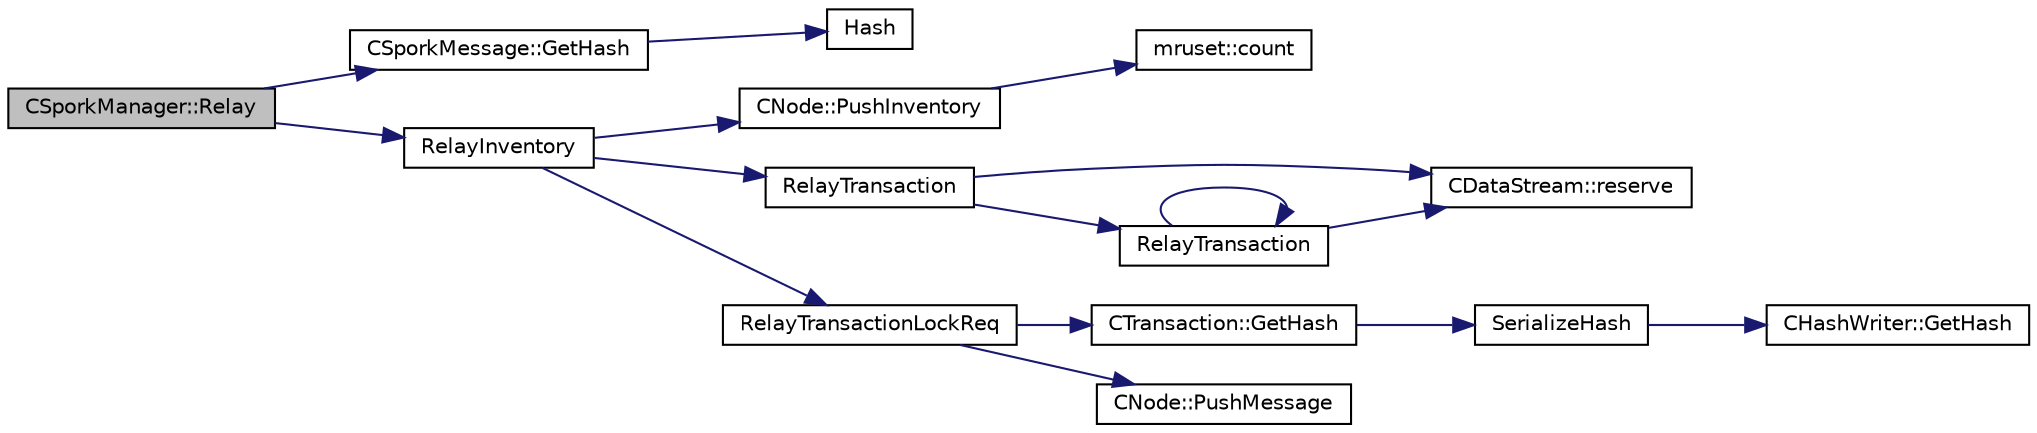 digraph "CSporkManager::Relay"
{
  edge [fontname="Helvetica",fontsize="10",labelfontname="Helvetica",labelfontsize="10"];
  node [fontname="Helvetica",fontsize="10",shape=record];
  rankdir="LR";
  Node207 [label="CSporkManager::Relay",height=0.2,width=0.4,color="black", fillcolor="grey75", style="filled", fontcolor="black"];
  Node207 -> Node208 [color="midnightblue",fontsize="10",style="solid",fontname="Helvetica"];
  Node208 [label="CSporkMessage::GetHash",height=0.2,width=0.4,color="black", fillcolor="white", style="filled",URL="$de/d81/class_c_spork_message.html#aa71d5976465a8edb3f11901b14b9df65"];
  Node208 -> Node209 [color="midnightblue",fontsize="10",style="solid",fontname="Helvetica"];
  Node209 [label="Hash",height=0.2,width=0.4,color="black", fillcolor="white", style="filled",URL="$db/dfb/hash_8h.html#ab3f6c437460137530d86e09c2c102e99"];
  Node207 -> Node210 [color="midnightblue",fontsize="10",style="solid",fontname="Helvetica"];
  Node210 [label="RelayInventory",height=0.2,width=0.4,color="black", fillcolor="white", style="filled",URL="$d7/d97/net_8h.html#a8efddffaa3931e6bafecaac5e0605d1b"];
  Node210 -> Node211 [color="midnightblue",fontsize="10",style="solid",fontname="Helvetica"];
  Node211 [label="CNode::PushInventory",height=0.2,width=0.4,color="black", fillcolor="white", style="filled",URL="$d1/d64/class_c_node.html#a7cef2333aa8776127a7e7fcab659eb6a"];
  Node211 -> Node212 [color="midnightblue",fontsize="10",style="solid",fontname="Helvetica"];
  Node212 [label="mruset::count",height=0.2,width=0.4,color="black", fillcolor="white", style="filled",URL="$d6/d19/classmruset.html#aff65b732aed809fb84542e1136321a24"];
  Node210 -> Node213 [color="midnightblue",fontsize="10",style="solid",fontname="Helvetica"];
  Node213 [label="RelayTransaction",height=0.2,width=0.4,color="black", fillcolor="white", style="filled",URL="$d7/d97/net_8h.html#abe329205a15b55df86608f5f1964bdb1"];
  Node213 -> Node214 [color="midnightblue",fontsize="10",style="solid",fontname="Helvetica"];
  Node214 [label="CDataStream::reserve",height=0.2,width=0.4,color="black", fillcolor="white", style="filled",URL="$d5/d41/class_c_data_stream.html#a5542e71bd7af2ab7cd7be0f381d39cb5"];
  Node213 -> Node215 [color="midnightblue",fontsize="10",style="solid",fontname="Helvetica"];
  Node215 [label="RelayTransaction",height=0.2,width=0.4,color="black", fillcolor="white", style="filled",URL="$dd/d84/net_8cpp.html#abe329205a15b55df86608f5f1964bdb1"];
  Node215 -> Node214 [color="midnightblue",fontsize="10",style="solid",fontname="Helvetica"];
  Node215 -> Node215 [color="midnightblue",fontsize="10",style="solid",fontname="Helvetica"];
  Node210 -> Node216 [color="midnightblue",fontsize="10",style="solid",fontname="Helvetica"];
  Node216 [label="RelayTransactionLockReq",height=0.2,width=0.4,color="black", fillcolor="white", style="filled",URL="$d7/d97/net_8h.html#a83d330c7d36395aa1a22d4aebddaf499"];
  Node216 -> Node217 [color="midnightblue",fontsize="10",style="solid",fontname="Helvetica"];
  Node217 [label="CTransaction::GetHash",height=0.2,width=0.4,color="black", fillcolor="white", style="filled",URL="$df/d43/class_c_transaction.html#a0b46d80e82ca324e82c2ce3fc1492bfa"];
  Node217 -> Node218 [color="midnightblue",fontsize="10",style="solid",fontname="Helvetica"];
  Node218 [label="SerializeHash",height=0.2,width=0.4,color="black", fillcolor="white", style="filled",URL="$db/dfb/hash_8h.html#a6de694e43f17c62025c6883965b65e63"];
  Node218 -> Node219 [color="midnightblue",fontsize="10",style="solid",fontname="Helvetica"];
  Node219 [label="CHashWriter::GetHash",height=0.2,width=0.4,color="black", fillcolor="white", style="filled",URL="$d2/def/class_c_hash_writer.html#ae94a937211502eabf19477630090093a"];
  Node216 -> Node220 [color="midnightblue",fontsize="10",style="solid",fontname="Helvetica"];
  Node220 [label="CNode::PushMessage",height=0.2,width=0.4,color="black", fillcolor="white", style="filled",URL="$d1/d64/class_c_node.html#a204fda3d33404cb37698c085b1583ab2"];
}
